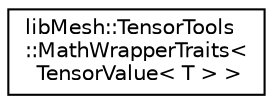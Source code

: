 digraph "类继承关系图"
{
 // INTERACTIVE_SVG=YES
  edge [fontname="Helvetica",fontsize="10",labelfontname="Helvetica",labelfontsize="10"];
  node [fontname="Helvetica",fontsize="10",shape=record];
  rankdir="LR";
  Node1 [label="libMesh::TensorTools\l::MathWrapperTraits\<\l TensorValue\< T \> \>",height=0.2,width=0.4,color="black", fillcolor="white", style="filled",URL="$structlibMesh_1_1TensorTools_1_1MathWrapperTraits_3_01TensorValue_3_01T_01_4_01_4.html",tooltip="此模板特化表示模板类型是TensorValue时为true "];
}
